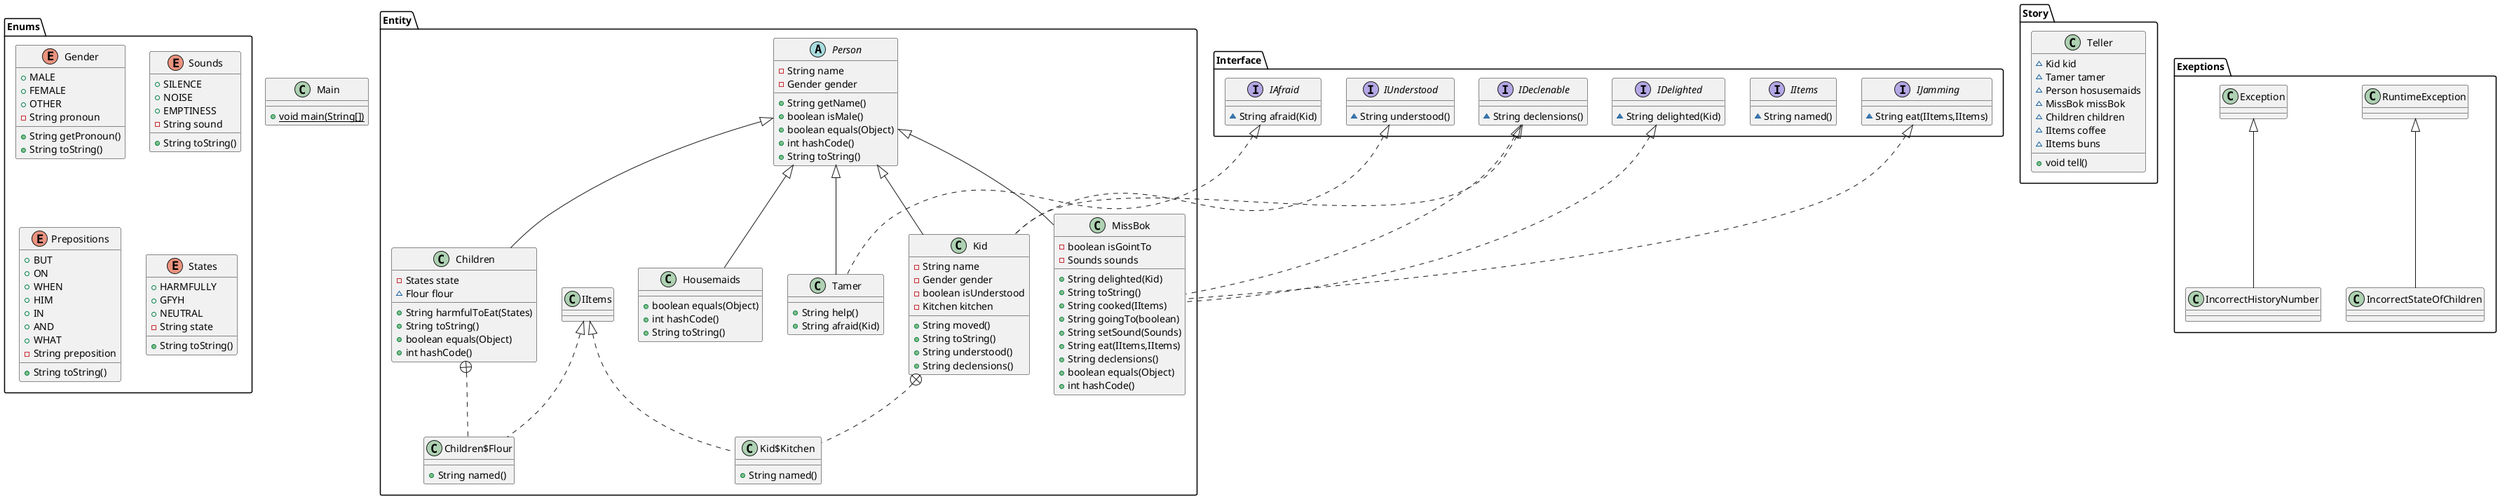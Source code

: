 @startuml
class Entity.Tamer {
+ String help()
+ String afraid(Kid)
}
interface Interface.IAfraid {
~ String afraid(Kid)
}
interface Interface.IItems {
~ String named()
}
class Main {
+ {static} void main(String[])
}
class Entity.Housemaids {
+ boolean equals(Object)
+ int hashCode()
+ String toString()
}
class Story.Teller {
~ Kid kid
~ Tamer tamer
~ Person hosusemaids
~ MissBok missBok
~ Children children
~ IItems coffee
~ IItems buns
+ void tell()
}
enum Enums.Gender {
+  MALE
+  FEMALE
+  OTHER
- String pronoun
+ String getPronoun()
+ String toString()
}
interface Interface.IUnderstood {
~ String understood()
}
abstract class Entity.Person {
- String name
- Gender gender
+ String getName()
+ boolean isMale()
+ boolean equals(Object)
+ int hashCode()
+ String toString()
}
enum Enums.Sounds {
+  SILENCE
+  NOISE
+  EMPTINESS
- String sound
+ String toString()
}
interface Interface.IJamming {
~ String eat(IItems,IItems)
}
enum Enums.Prepositions {
+  BUT
+  ON
+  WHEN
+  HIM
+  IN
+  AND
+  WHAT
- String preposition
+ String toString()
}
enum Enums.States {
+  HARMFULLY
+  GFYH
+  NEUTRAL
- String state
+ String toString()
}
class Entity.Children {
- States state
~ Flour flour
+ String harmfulToEat(States)
+ String toString()
+ boolean equals(Object)
+ int hashCode()
}
class Entity.Children$Flour {
+ String named()
}
interface Interface.IDeclenable {
~ String declensions()
}
interface Interface.IDelighted {
~ String delighted(Kid)
}
class Entity.Kid {
- String name
- Gender gender
- boolean isUnderstood
- Kitchen kitchen
+ String moved()
+ String toString()
+ String understood()
+ String declensions()
}
class Entity.Kid$Kitchen {
+ String named()
}
class Entity.MissBok {
- boolean isGointTo
- Sounds sounds
+ String delighted(Kid)
+ String toString()
+ String cooked(IItems)
+ String goingTo(boolean)
+ String setSound(Sounds)
+ String eat(IItems,IItems)
+ String declensions()
+ boolean equals(Object)
+ int hashCode()
}
class Exeptions.IncorrectStateOfChildren {
}
class Exeptions.IncorrectHistoryNumber {
}


Interface.IAfraid <|.. Entity.Tamer
Entity.Person <|-- Entity.Tamer
Entity.Person <|-- Entity.Housemaids
Entity.Person <|-- Entity.Children
Entity.Children +.. Entity.Children$Flour
Entity.IItems <|.. Entity.Children$Flour
Interface.IDeclenable <|.. Entity.Kid
Interface.IUnderstood <|.. Entity.Kid
Entity.Person <|-- Entity.Kid
Entity.Kid +.. Entity.Kid$Kitchen
Entity.IItems <|.. Entity.Kid$Kitchen
Interface.IDelighted <|.. Entity.MissBok
Interface.IDeclenable <|.. Entity.MissBok
Interface.IJamming <|.. Entity.MissBok
Entity.Person <|-- Entity.MissBok
Exeptions.RuntimeException <|-- Exeptions.IncorrectStateOfChildren
Exeptions.Exception <|-- Exeptions.IncorrectHistoryNumber
@enduml